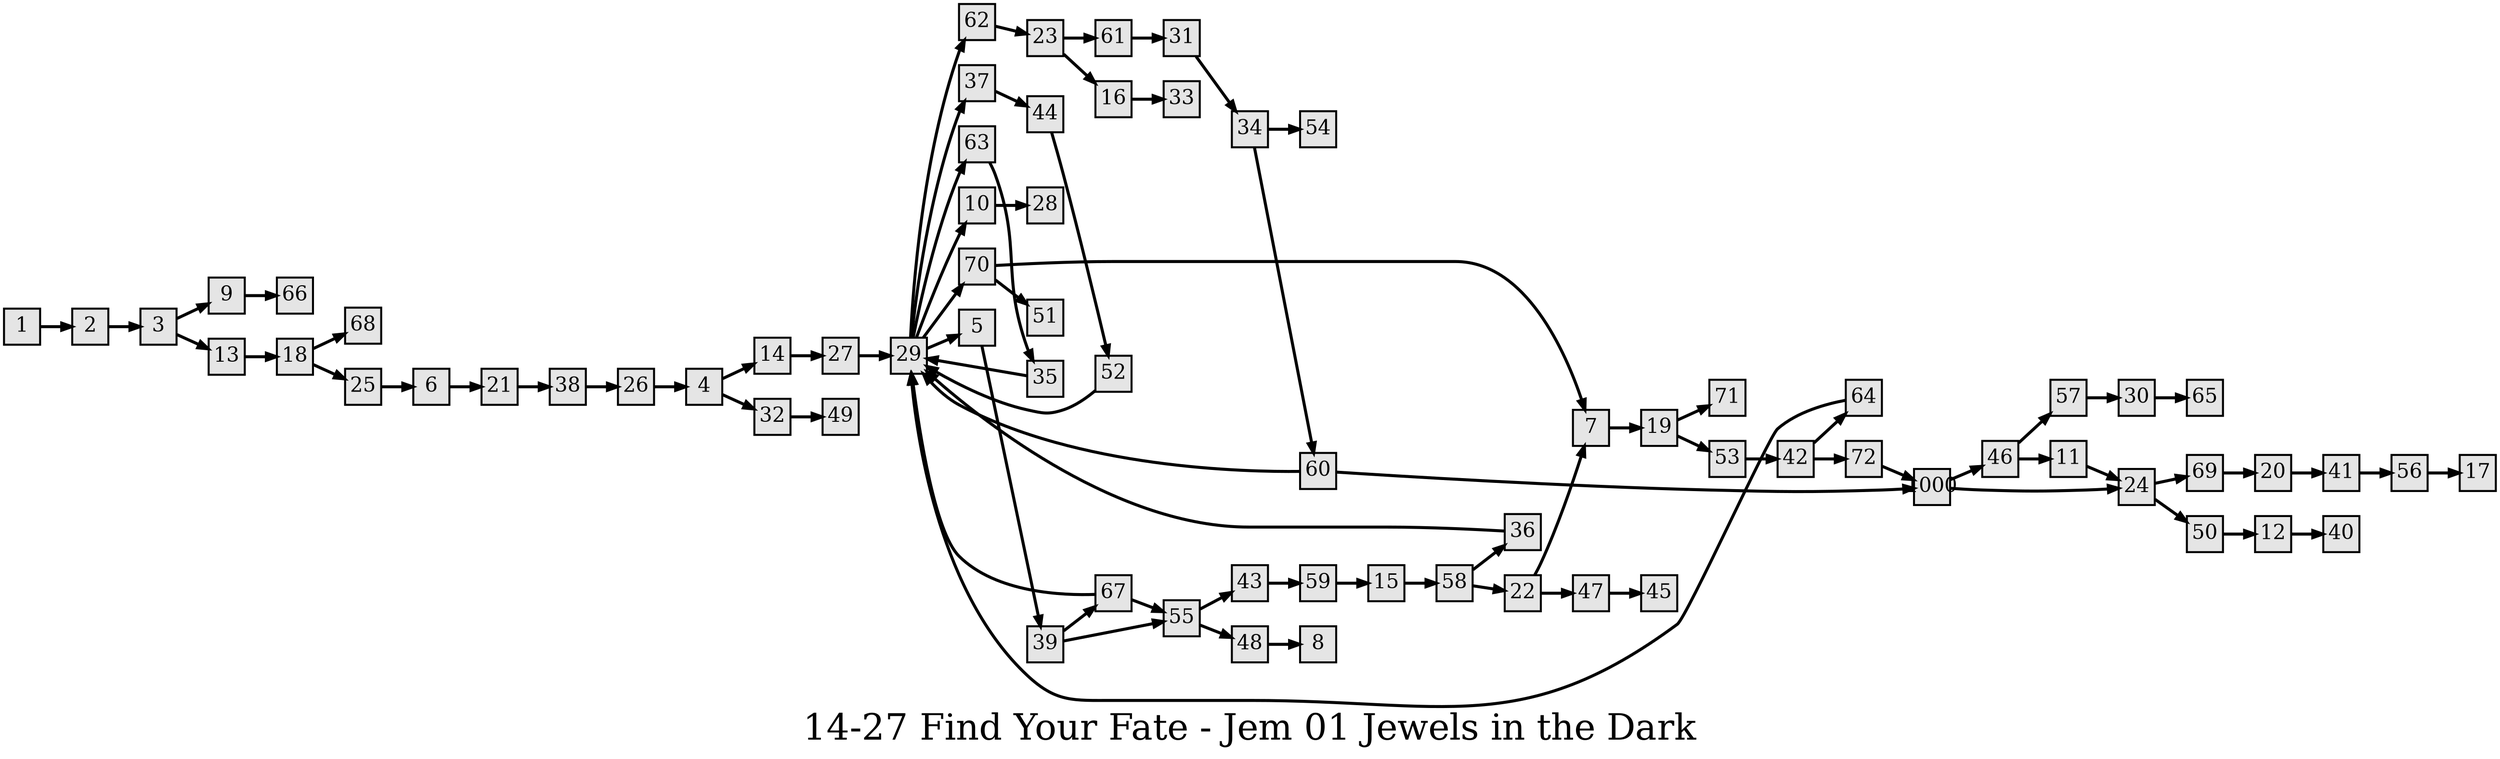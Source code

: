 digraph g{
  graph [ label="14-27 Find Your Fate - Jem 01 Jewels in the Dark" rankdir=LR, ordering=out, fontsize=36, nodesep="0.35", ranksep="0.45"];
  node  [shape=rect, penwidth=2, fontsize=20, style=filled, fillcolor=grey90, margin="0,0", labelfloat=true, regular=true, fixedsize=true];
  edge  [labelfloat=true, penwidth=3, fontsize=12];
  1 -> 2;
  2 -> 3;
  3 -> 9;
  3 -> 13;
  4 -> 14;
  4 -> 32;
  5 -> 39;
  6 -> 21;
  7 -> 19;
  8;
  9 -> 66;
  10 -> 28;
  11 -> 24;
  12 -> 40;
  13 -> 18;
  14 -> 27;
  15 -> 58;
  16 -> 33;
  17;
  18 -> 68;
  18 -> 25;
  19 -> 53;
  19 -> 71;
  20 -> 41;
  21 -> 38;
  22 -> 7;
  23 -> 61;
  23 -> 16;
  24 -> 69;
  24 -> 50;
  25 -> 6;
  26 -> 4;
  27 -> 29;
  28;
  29 -> 62;
  29 -> 37;
  29 -> 63;
  29 -> 10;
  29 -> 70;
  29 -> 5;
  30 -> 65;
  31 -> 34;
  32 -> 49;
  33;
  34 -> 54;
  34 -> 60;
  35 -> 29;
  36 -> 29;
  37 -> 44;
  38 -> 26;
  39 -> 67;
  39 -> 55;
  40;
  41 -> 56;
  42 -> 64;
  43 -> 59;
  44 -> 52;
  45;
  46 -> 57;
  46 -> 11;
  47 -> 45;
  48 -> 8;
  49;
  50 -> 12;
  51;
  52 -> 29;
  53 -> 42;
  54;
  55 -> 43;
  55 -> 48;
  56 -> 17;
  57 -> 30;
  58 -> 36;
  58 -> 22;
  59 -> 15;
  60 -> 1000;
  60 -> 29;
  61 -> 31;
  62 -> 23;
  63 -> 35;
  64 -> 29;
  65;
  66;
  67 -> 29;
  67 -> 55;
  68;
  69 -> 20;
  70 -> 7;
  70 -> 51;
  71;
  72 -> 1000;
  22 -> 47;
  1000 -> 46;
  1000 -> 24;
  42 -> 72;
}

